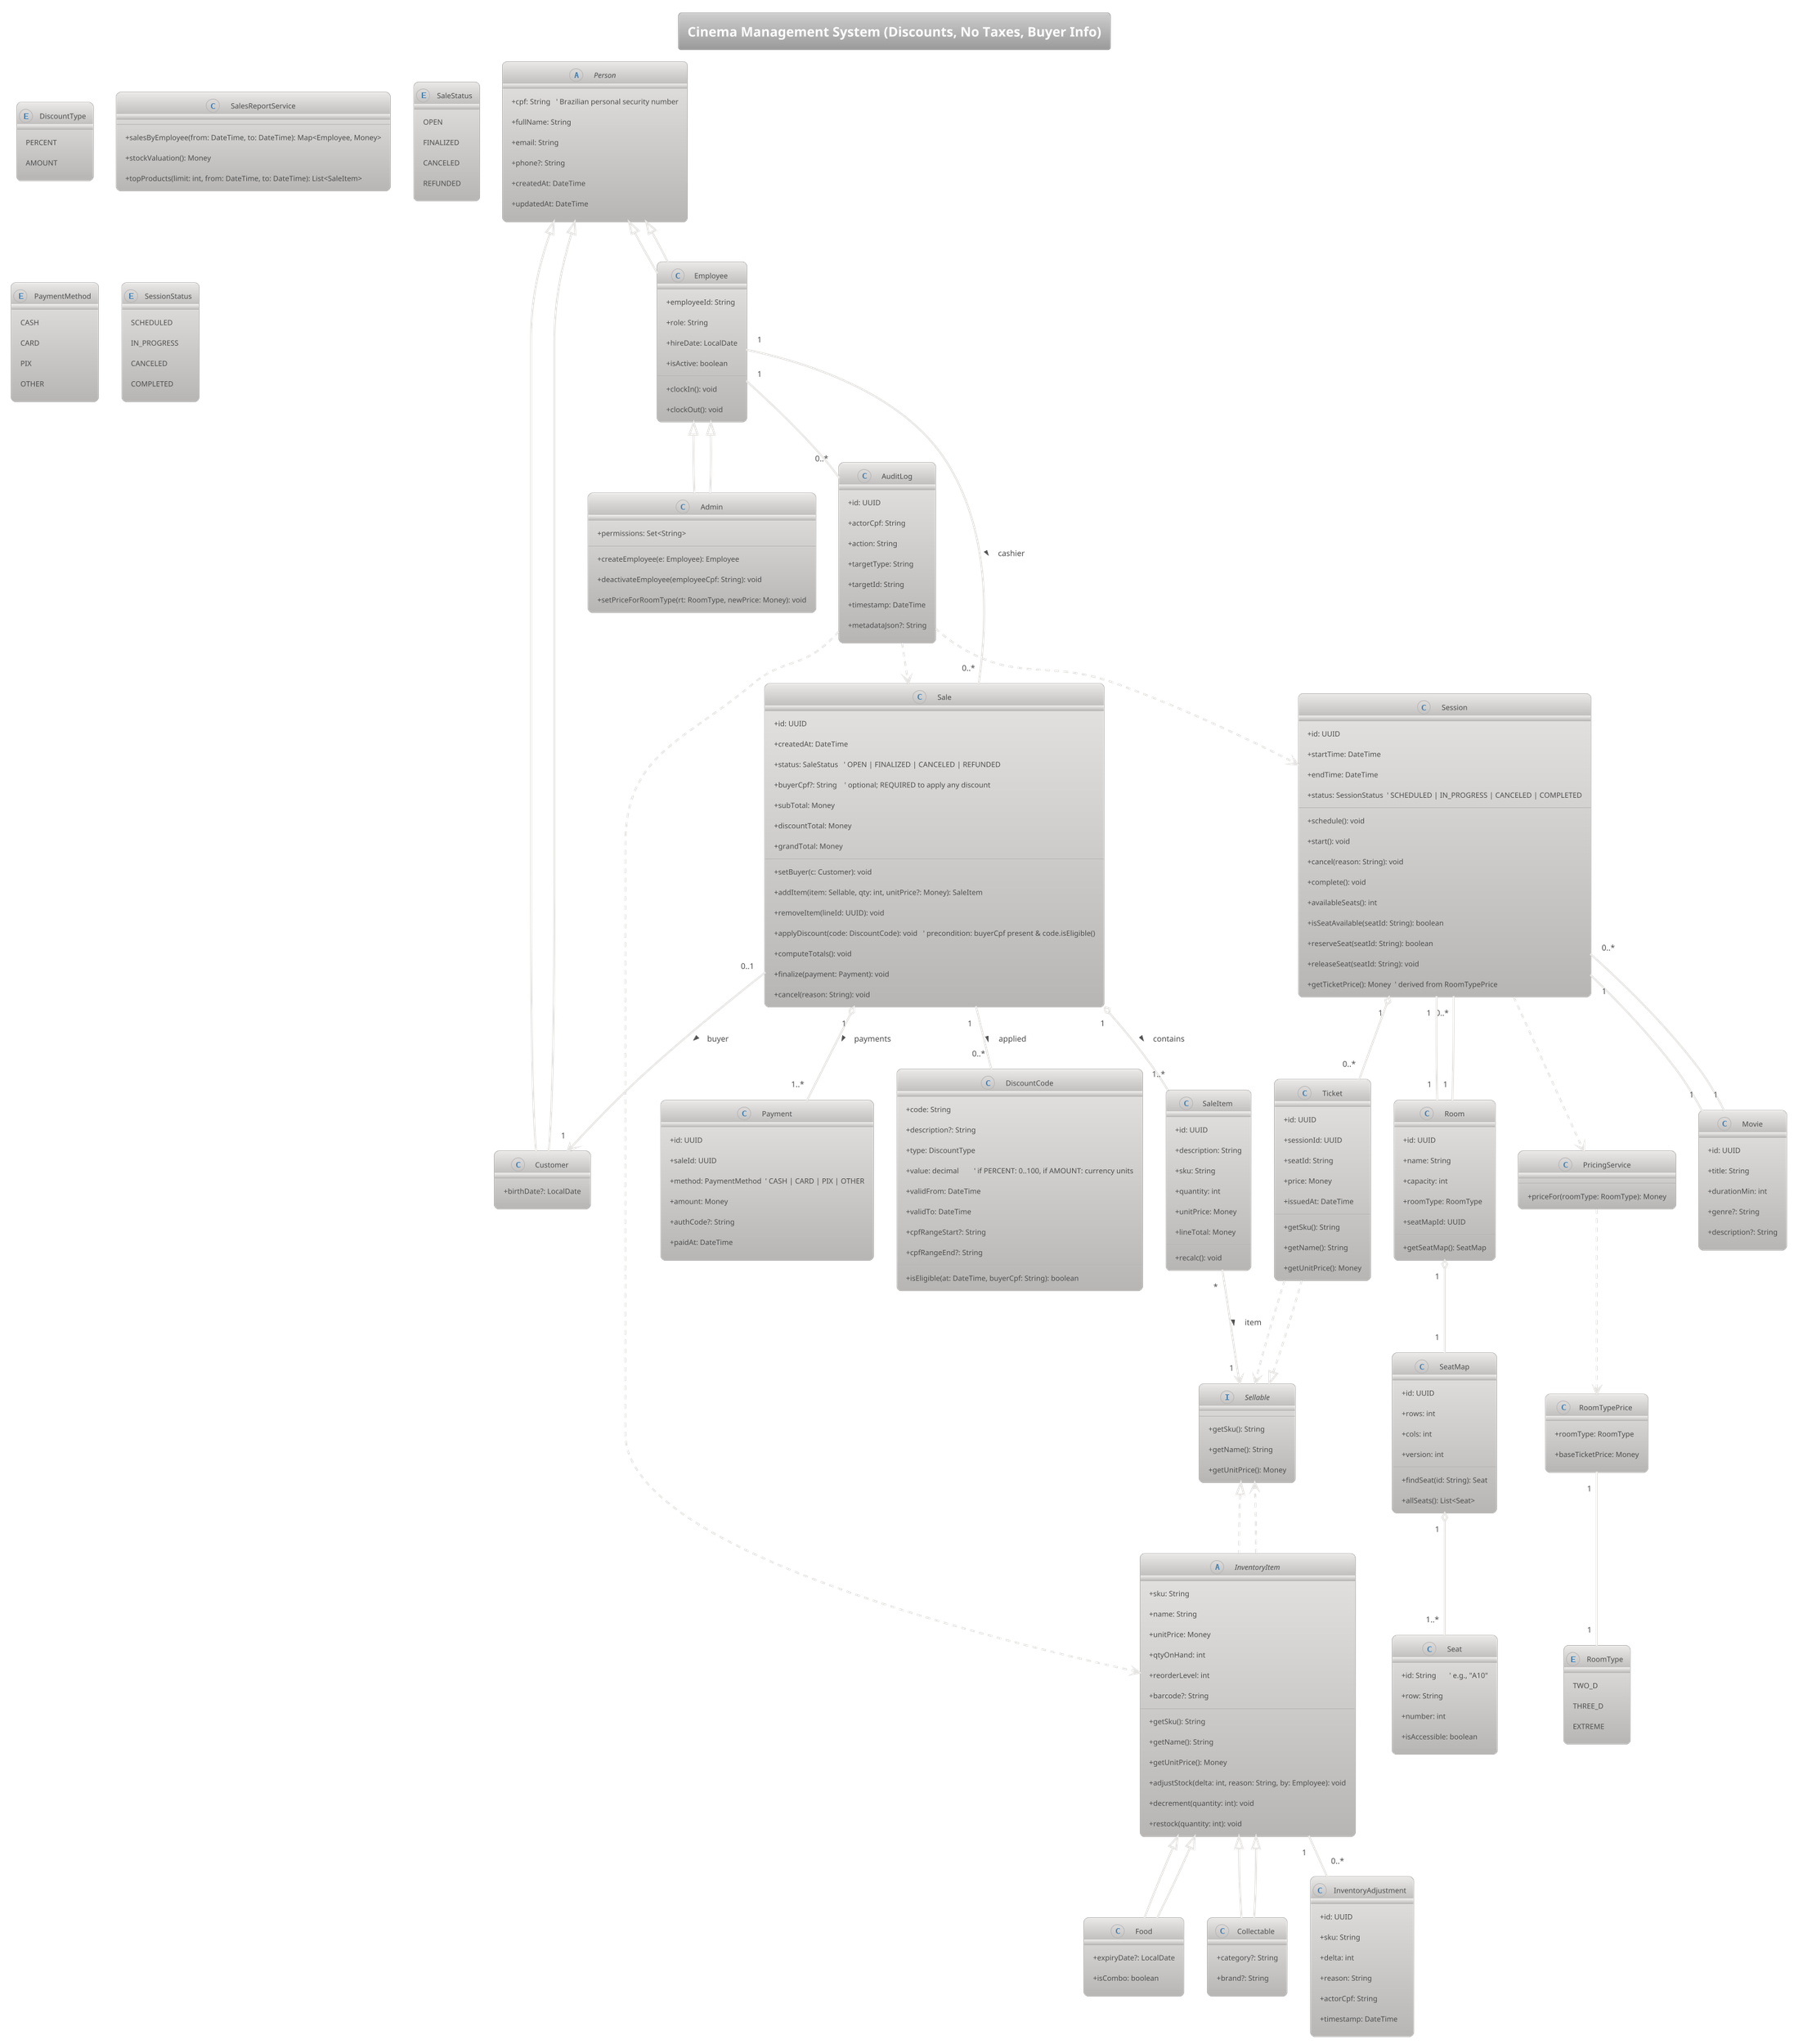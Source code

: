 @startuml
!theme metal
skinparam classAttributeIconSize 0
title Cinema Management System (Discounts, No Taxes, Buyer Info)

' ===== People & Roles =====
abstract class Person {
  +cpf: String   ' Brazilian personal security number
  +fullName: String
  +email: String
  +phone?: String
  +createdAt: DateTime
  +updatedAt: DateTime
}

class Customer extends Person {
  +birthDate?: LocalDate
}

class Employee extends Person {
  +employeeId: String
  +role: String
  +hireDate: LocalDate
  +isActive: boolean
  +clockIn(): void
  +clockOut(): void
}

class Admin extends Employee {
  +permissions: Set<String>
  +createEmployee(e: Employee): Employee
  +deactivateEmployee(employeeCpf: String): void
  +setPriceForRoomType(rt: RoomType, newPrice: Money): void
}

' ===== Movies, Rooms, Sessions, Tickets =====
class Movie {
  +id: UUID
  +title: String
  +durationMin: int
  +genre?: String
  +description?: String
}

enum RoomType {
  TWO_D
  THREE_D
  EXTREME
}

class RoomTypePrice {
  +roomType: RoomType
  +baseTicketPrice: Money
}

class Seat {
  +id: String       ' e.g., "A10"
  +row: String
  +number: int
  +isAccessible: boolean
}

class SeatMap {
  +id: UUID
  +rows: int
  +cols: int
  +version: int
  +findSeat(id: String): Seat
  +allSeats(): List<Seat>
}

class Room {
  +id: UUID
  +name: String
  +capacity: int
  +roomType: RoomType
  +seatMapId: UUID
  +getSeatMap(): SeatMap
}

class Session {
  +id: UUID
  +startTime: DateTime
  +endTime: DateTime
  +status: SessionStatus  ' SCHEDULED | IN_PROGRESS | CANCELED | COMPLETED

  +schedule(): void
  +start(): void
  +cancel(reason: String): void
  +complete(): void
  +availableSeats(): int
  +isSeatAvailable(seatId: String): boolean
  +reserveSeat(seatId: String): boolean
  +releaseSeat(seatId: String): void
  +getTicketPrice(): Money  ' derived from RoomTypePrice
}

interface Sellable {
  +getSku(): String
  +getName(): String
  +getUnitPrice(): Money
}

class Ticket implements Sellable {
  +id: UUID
  +sessionId: UUID
  +seatId: String
  +price: Money
  +issuedAt: DateTime

  +getSku(): String
  +getName(): String
  +getUnitPrice(): Money
}

' ===== Inventory & Stock =====
abstract class InventoryItem implements Sellable {
  +sku: String
  +name: String
  +unitPrice: Money
  +qtyOnHand: int
  +reorderLevel: int
  +barcode?: String

  +getSku(): String
  +getName(): String
  +getUnitPrice(): Money
  +adjustStock(delta: int, reason: String, by: Employee): void
  +decrement(quantity: int): void
  +restock(quantity: int): void
}

class Food extends InventoryItem {
  +expiryDate?: LocalDate
  +isCombo: boolean
}

class Collectable extends InventoryItem {
  +category?: String
  +brand?: String
}

class InventoryAdjustment {
  +id: UUID
  +sku: String
  +delta: int
  +reason: String
  +actorCpf: String
  +timestamp: DateTime
}

' ===== Discounts =====
enum DiscountType {
  PERCENT
  AMOUNT
}

class DiscountCode {
  +code: String
  +description?: String
  +type: DiscountType
  +value: decimal        ' if PERCENT: 0..100, if AMOUNT: currency units
  +validFrom: DateTime
  +validTo: DateTime
  +cpfRangeStart?: String
  +cpfRangeEnd?: String

  +isEligible(at: DateTime, buyerCpf: String): boolean
}

' ===== Sales / POS =====
class Sale {
  +id: UUID
  +createdAt: DateTime
  +status: SaleStatus   ' OPEN | FINALIZED | CANCELED | REFUNDED
  +buyerCpf?: String    ' optional; REQUIRED to apply any discount
  +subTotal: Money
  +discountTotal: Money
  +grandTotal: Money

  +setBuyer(c: Customer): void
  +addItem(item: Sellable, qty: int, unitPrice?: Money): SaleItem
  +removeItem(lineId: UUID): void
  +applyDiscount(code: DiscountCode): void   ' precondition: buyerCpf present & code.isEligible()
  +computeTotals(): void
  +finalize(payment: Payment): void
  +cancel(reason: String): void
}

class SaleItem {
  +id: UUID
  +description: String
  +sku: String
  +quantity: int
  +unitPrice: Money
  +lineTotal: Money

  +recalc(): void
}

class Payment {
  +id: UUID
  +saleId: UUID
  +method: PaymentMethod  ' CASH | CARD | PIX | OTHER
  +amount: Money
  +authCode?: String
  +paidAt: DateTime
}

' ===== Services =====
class PricingService {
  +priceFor(roomType: RoomType): Money
}

class SalesReportService {
  +salesByEmployee(from: DateTime, to: DateTime): Map<Employee, Money>
  +stockValuation(): Money
  +topProducts(limit: int, from: DateTime, to: DateTime): List<SaleItem>
}

' ===== Relationships & Multiplicity =====
' People
Admin --|> Employee
Employee --|> Person
Customer --|> Person
Sale "0..1" --> "1" Customer : buyer >

' Movies / Sessions / Rooms
Movie "1" -- "0..*" Session
Room  "1" -- "0..*" Session
Room "1" o-- "1" SeatMap
SeatMap "1" o-- "1..*" Seat
Session "1" o-- "0..*" Ticket
Session "1" -- "1" Room
Session "1" -- "1" Movie

' Pricing
RoomTypePrice "1" -- "1" RoomType
PricingService ..> RoomTypePrice
Session ..> PricingService

' Inventory
InventoryItem <|-- Food
InventoryItem <|-- Collectable
InventoryItem "1" -- "0..*" InventoryAdjustment

' Sales
Sale "1" o-- "1..*" SaleItem : contains >
Sale "1" o-- "1..*" Payment  : payments >
Sale "1" -- "0..*" DiscountCode : applied >
SaleItem "*" --> "1" Sellable : item >
Ticket ..> Sellable
InventoryItem ..> Sellable
Employee "1" -- "0..*" Sale : cashier >

' Auditing
class AuditLog {
  +id: UUID
  +actorCpf: String
  +action: String
  +targetType: String
  +targetId: String
  +timestamp: DateTime
  +metadataJson?: String
}
Employee "1" -- "0..*" AuditLog
AuditLog ..> Sale
AuditLog ..> InventoryItem
AuditLog ..> Session

' ===== Enums =====
enum SaleStatus {
  OPEN
  FINALIZED
  CANCELED
  REFUNDED
}
enum PaymentMethod {
  CASH
  CARD
  PIX
  OTHER
}
enum SessionStatus {
  SCHEDULED
  IN_PROGRESS
  CANCELED
  COMPLETED
}

@enduml